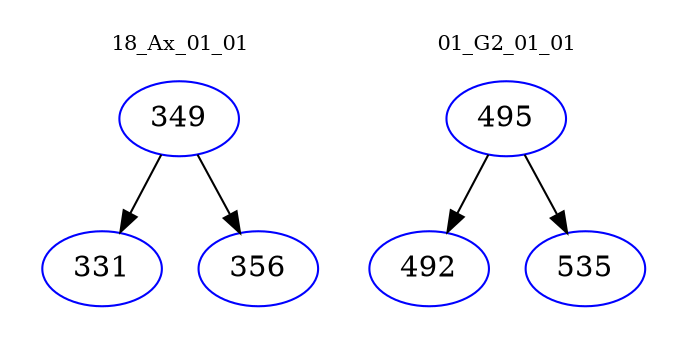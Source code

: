 digraph{
subgraph cluster_0 {
color = white
label = "18_Ax_01_01";
fontsize=10;
T0_349 [label="349", color="blue"]
T0_349 -> T0_331 [color="black"]
T0_331 [label="331", color="blue"]
T0_349 -> T0_356 [color="black"]
T0_356 [label="356", color="blue"]
}
subgraph cluster_1 {
color = white
label = "01_G2_01_01";
fontsize=10;
T1_495 [label="495", color="blue"]
T1_495 -> T1_492 [color="black"]
T1_492 [label="492", color="blue"]
T1_495 -> T1_535 [color="black"]
T1_535 [label="535", color="blue"]
}
}
